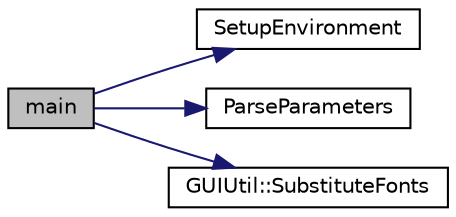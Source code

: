 digraph "main"
{
  edge [fontname="Helvetica",fontsize="10",labelfontname="Helvetica",labelfontsize="10"];
  node [fontname="Helvetica",fontsize="10",shape=record];
  rankdir="LR";
  Node2 [label="main",height=0.2,width=0.4,color="black", fillcolor="grey75", style="filled", fontcolor="black"];
  Node2 -> Node3 [color="midnightblue",fontsize="10",style="solid",fontname="Helvetica"];
  Node3 [label="SetupEnvironment",height=0.2,width=0.4,color="black", fillcolor="white", style="filled",URL="$util_8cpp.html#a9ed616020f4ef9b1a261b222bbec78e2"];
  Node2 -> Node4 [color="midnightblue",fontsize="10",style="solid",fontname="Helvetica"];
  Node4 [label="ParseParameters",height=0.2,width=0.4,color="black", fillcolor="white", style="filled",URL="$util_8cpp.html#a4cfc6f116964c12bc24442828c2da007"];
  Node2 -> Node5 [color="midnightblue",fontsize="10",style="solid",fontname="Helvetica"];
  Node5 [label="GUIUtil::SubstituteFonts",height=0.2,width=0.4,color="black", fillcolor="white", style="filled",URL="$namespace_g_u_i_util.html#aa76f59ed024e930768abd3df71f9e353"];
}

